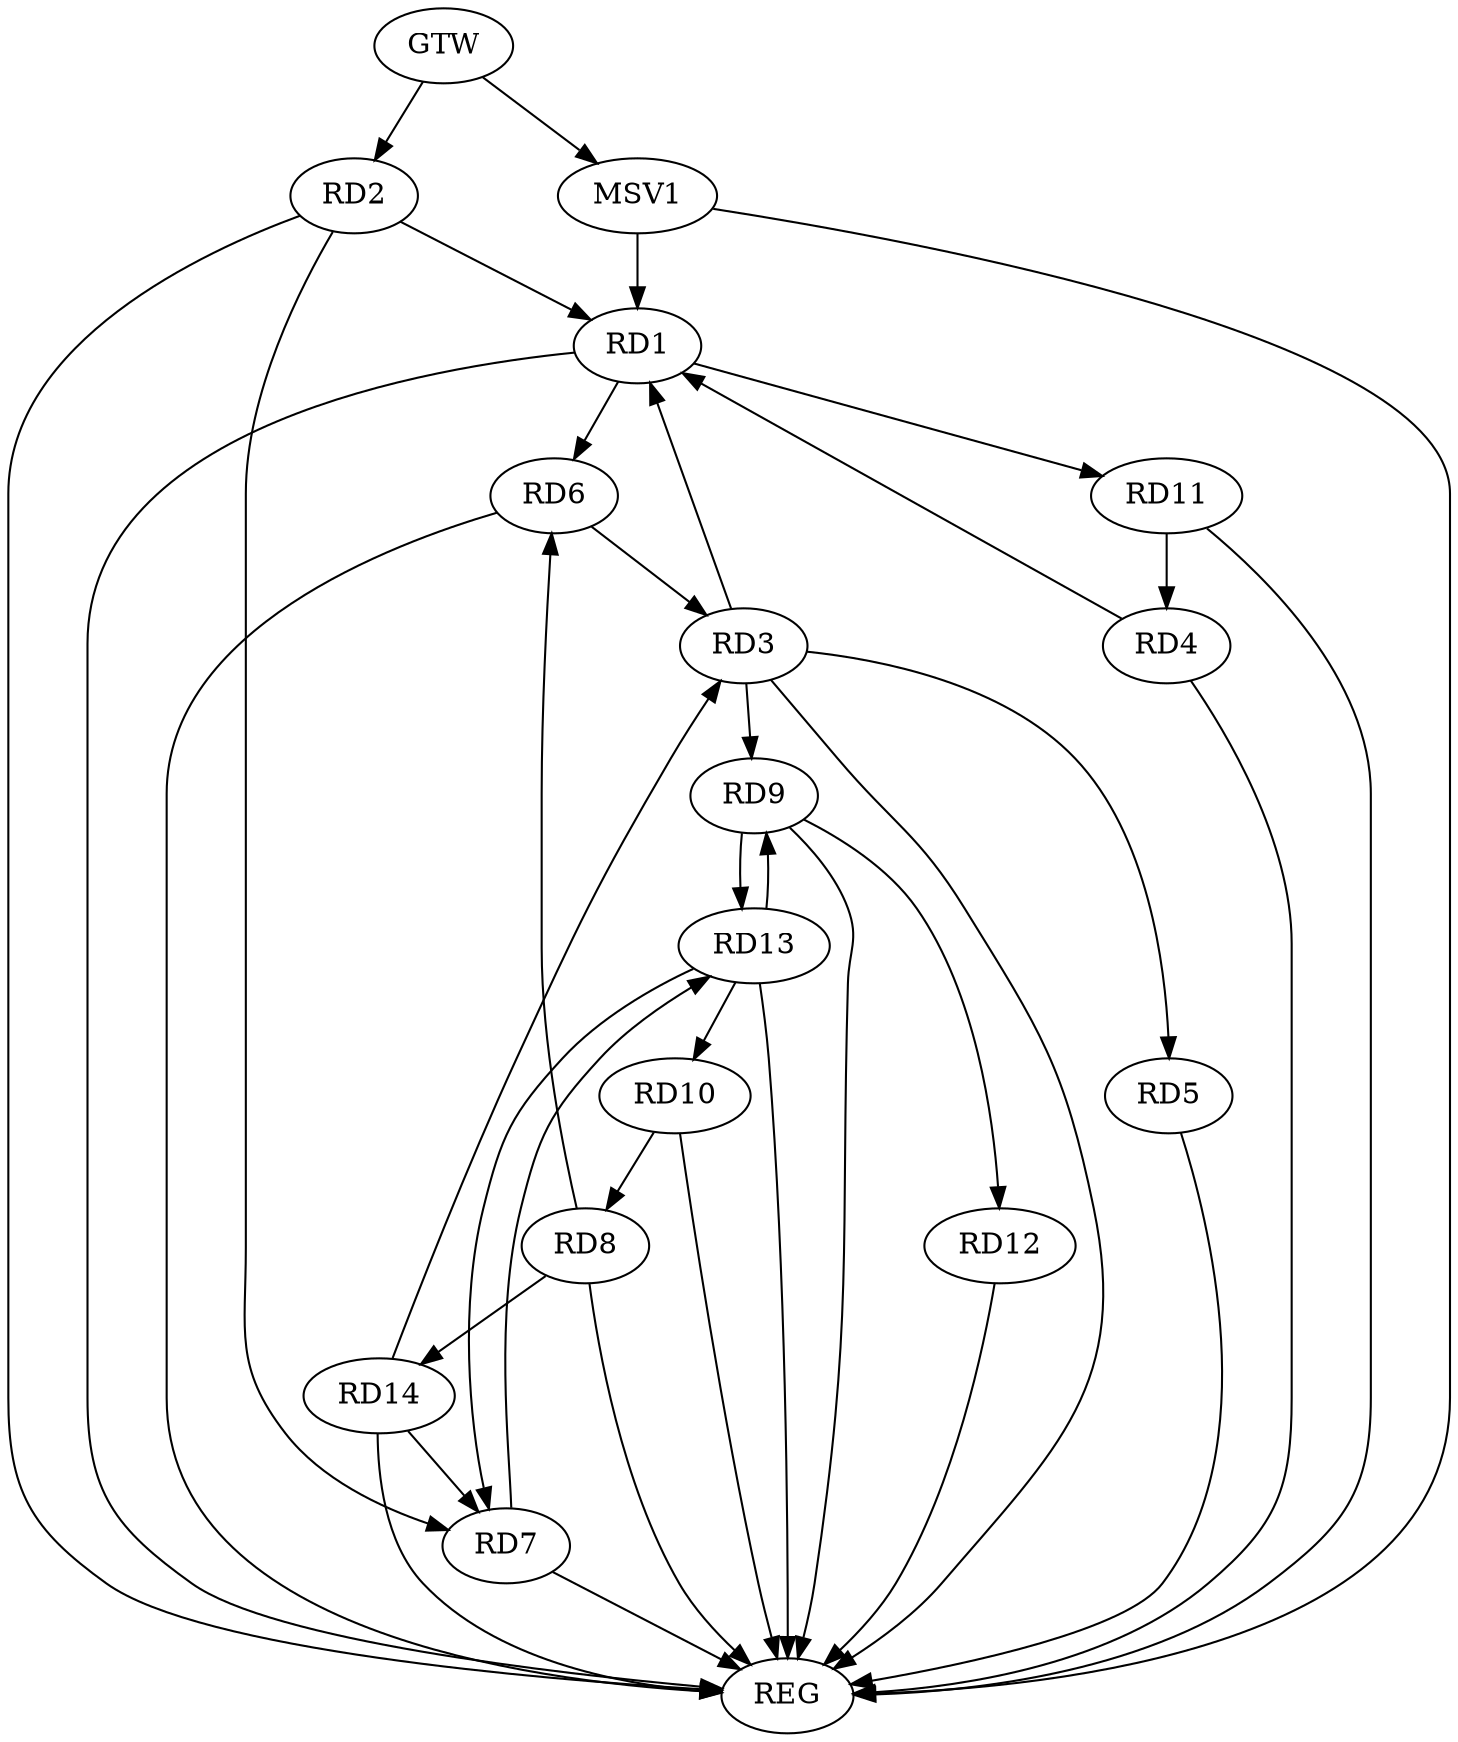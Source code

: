 strict digraph G {
  RD1 [ label="RD1" ];
  RD2 [ label="RD2" ];
  RD3 [ label="RD3" ];
  RD4 [ label="RD4" ];
  RD5 [ label="RD5" ];
  RD6 [ label="RD6" ];
  RD7 [ label="RD7" ];
  RD8 [ label="RD8" ];
  RD9 [ label="RD9" ];
  RD10 [ label="RD10" ];
  RD11 [ label="RD11" ];
  RD12 [ label="RD12" ];
  RD13 [ label="RD13" ];
  RD14 [ label="RD14" ];
  GTW [ label="GTW" ];
  REG [ label="REG" ];
  MSV1 [ label="MSV1" ];
  RD2 -> RD1;
  RD3 -> RD1;
  RD4 -> RD1;
  RD1 -> RD6;
  RD1 -> RD11;
  RD2 -> RD7;
  RD3 -> RD5;
  RD6 -> RD3;
  RD3 -> RD9;
  RD14 -> RD3;
  RD11 -> RD4;
  RD8 -> RD6;
  RD7 -> RD13;
  RD13 -> RD7;
  RD14 -> RD7;
  RD10 -> RD8;
  RD8 -> RD14;
  RD9 -> RD12;
  RD9 -> RD13;
  RD13 -> RD9;
  RD13 -> RD10;
  GTW -> RD2;
  RD1 -> REG;
  RD2 -> REG;
  RD3 -> REG;
  RD4 -> REG;
  RD5 -> REG;
  RD6 -> REG;
  RD7 -> REG;
  RD8 -> REG;
  RD9 -> REG;
  RD10 -> REG;
  RD11 -> REG;
  RD12 -> REG;
  RD13 -> REG;
  RD14 -> REG;
  MSV1 -> RD1;
  GTW -> MSV1;
  MSV1 -> REG;
}
